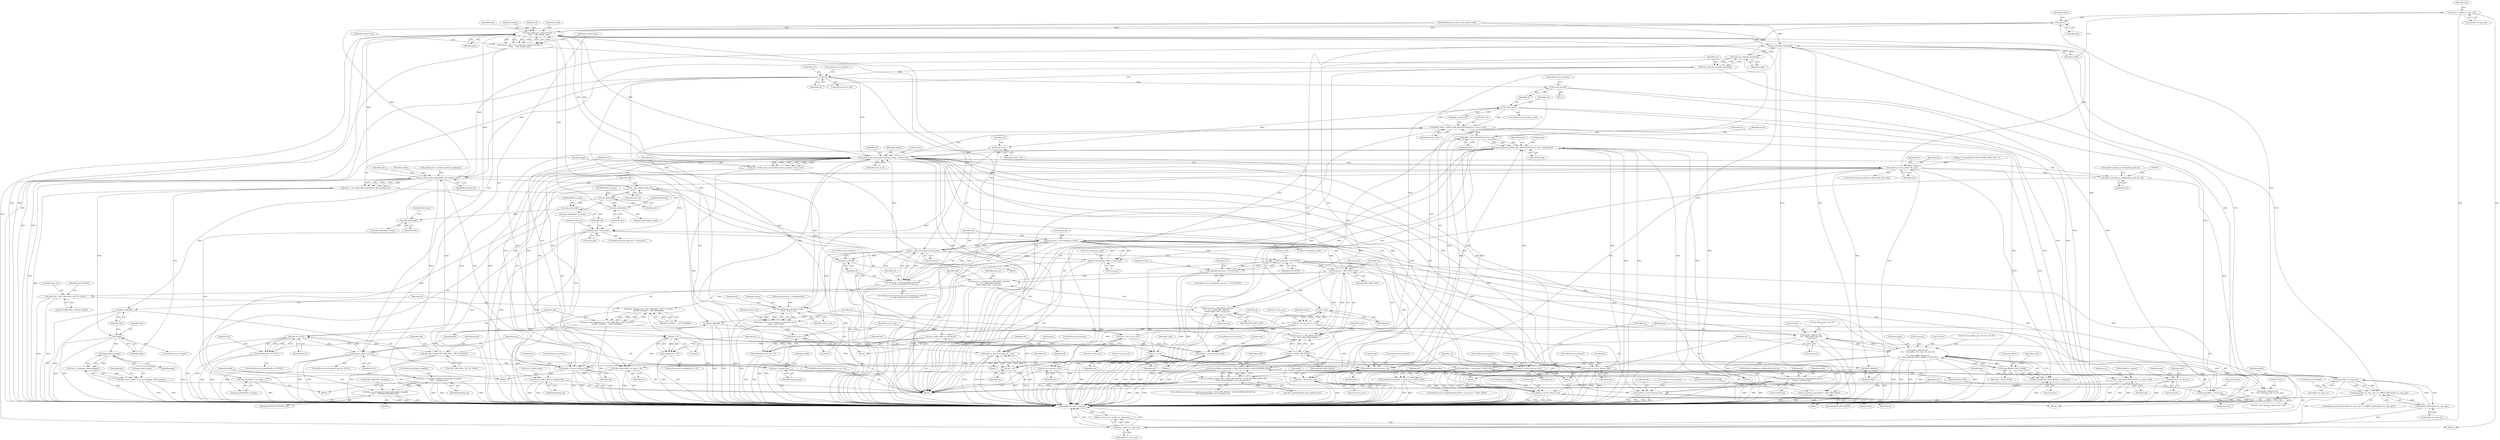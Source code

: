digraph "1_linux_48856286b64e4b66ec62b94e504d0b29c1ade664_3@API" {
"1000110" [label="(Call,*gop = netbk->tx_copy_ops)"];
"1000520" [label="(Call,gop++)"];
"1000599" [label="(Call,xen_netbk_get_requests(netbk, vif,\n\t\t\t\t\t\t     skb, txfrags, gop))"];
"1000122" [label="(Call,nr_pending_reqs(netbk))"];
"1000120" [label="(Call,(nr_pending_reqs(netbk) + MAX_SKB_FRAGS) < MAX_PENDING_REQS)"];
"1000119" [label="(Call,((nr_pending_reqs(netbk) + MAX_SKB_FRAGS) < MAX_PENDING_REQS) &&\n\t\t!list_empty(&netbk->net_schedule_list))"];
"1000121" [label="(Call,nr_pending_reqs(netbk) + MAX_SKB_FRAGS)"];
"1000145" [label="(Call,poll_net_schedule_list(netbk))"];
"1000143" [label="(Call,vif = poll_net_schedule_list(netbk))"];
"1000148" [label="(Call,!vif)"];
"1000161" [label="(Call,xenvif_put(vif))"];
"1000192" [label="(Call,tx_credit_exceeded(vif, txreq.size))"];
"1000185" [label="(Call,txreq.size > vif->remaining_credit)"];
"1000184" [label="(Call,txreq.size > vif->remaining_credit &&\n\t\t    tx_credit_exceeded(vif, txreq.size))"];
"1000201" [label="(Call,vif->remaining_credit -= txreq.size)"];
"1000282" [label="(Call,txreq.size < ETH_HLEN)"];
"1000281" [label="(Call,unlikely(txreq.size < ETH_HLEN))"];
"1000288" [label="(Call,netdev_dbg(vif->dev,\n\t\t\t\t   \"Bad packet size: %d\n\", txreq.size))"];
"1000314" [label="(Call,netdev_dbg(vif->dev,\n \t\t\t\t   \"txreq.offset: %x, size: %u, end: %lu\n\",\n \t\t\t\t   txreq.offset, txreq.size,\n \t\t\t\t   (txreq.offset&~PAGE_MASK) + txreq.size))"];
"1000304" [label="(Call,(txreq.offset + txreq.size) > PAGE_SIZE)"];
"1000303" [label="(Call,unlikely((txreq.offset + txreq.size) > PAGE_SIZE))"];
"1000305" [label="(Call,txreq.offset + txreq.size)"];
"1000326" [label="(Call,txreq.offset&~PAGE_MASK)"];
"1000325" [label="(Call,(txreq.offset&~PAGE_MASK) + txreq.size)"];
"1000386" [label="(Call,netdev_dbg(vif->dev,\n\t\t\t\t   \"Can't allocate a skb in start_xmit.\n\"))"];
"1000357" [label="(Call,txreq.size > PKT_PROT_LEN)"];
"1000353" [label="(Call,data_len = (txreq.size > PKT_PROT_LEN &&\n\t\t\t    ret < MAX_SKB_FRAGS) ?\n\t\t\tPKT_PROT_LEN : txreq.size)"];
"1000371" [label="(Call,alloc_skb(data_len + NET_SKB_PAD + NET_IP_ALIGN,\n\t\t\t\tGFP_ATOMIC | __GFP_NOWARN))"];
"1000369" [label="(Call,skb = alloc_skb(data_len + NET_SKB_PAD + NET_IP_ALIGN,\n\t\t\t\tGFP_ATOMIC | __GFP_NOWARN))"];
"1000382" [label="(Call,skb == NULL)"];
"1000381" [label="(Call,unlikely(skb == NULL))"];
"1000397" [label="(Call,skb_reserve(skb, NET_SKB_PAD + NET_IP_ALIGN))"];
"1000421" [label="(Call,netbk_set_skb_gso(vif, skb, gso))"];
"1000426" [label="(Call,kfree_skb(skb))"];
"1000428" [label="(Call,netbk_tx_err(vif, &txreq, idx))"];
"1000172" [label="(Call,memcpy(&txreq, RING_GET_REQUEST(&vif->tx, idx), sizeof(txreq)))"];
"1000249" [label="(Call,netbk_tx_err(vif, &txreq, idx))"];
"1000257" [label="(Call,netbk_count_requests(vif, &txreq, txfrags, work_to_do))"];
"1000151" [label="(Call,RING_FINAL_CHECK_FOR_REQUESTS(&vif->tx, work_to_do))"];
"1000158" [label="(Call,!work_to_do)"];
"1000208" [label="(Call,work_to_do--)"];
"1000232" [label="(Call,xen_netbk_get_extras(vif, extras,\n \t\t\t\t\t\t\t  work_to_do))"];
"1000230" [label="(Call,work_to_do = xen_netbk_get_extras(vif, extras,\n \t\t\t\t\t\t\t  work_to_do))"];
"1000245" [label="(Call,work_to_do < 0)"];
"1000244" [label="(Call,unlikely(work_to_do < 0))"];
"1000175" [label="(Call,RING_GET_REQUEST(&vif->tx, idx))"];
"1000216" [label="(Call,++idx)"];
"1000210" [label="(Call,vif->tx.req_cons = ++idx)"];
"1000164" [label="(Call,idx = vif->tx.req_cons)"];
"1000236" [label="(Call,idx = vif->tx.req_cons)"];
"1000273" [label="(Call,idx - ret)"];
"1000269" [label="(Call,netbk_tx_err(vif, &txreq, idx - ret))"];
"1000277" [label="(Call,idx += ret)"];
"1000296" [label="(Call,netbk_tx_err(vif, &txreq, idx))"];
"1000334" [label="(Call,netbk_tx_err(vif, &txreq, idx))"];
"1000391" [label="(Call,netbk_tx_err(vif, &txreq, idx))"];
"1000446" [label="(Call,netbk_tx_err(vif, &txreq, idx))"];
"1000612" [label="(Call,netbk_tx_err(vif, &txreq, idx))"];
"1000627" [label="(Call,vif->tx.req_cons = idx)"];
"1000255" [label="(Call,ret = netbk_count_requests(vif, &txreq, txfrags, work_to_do))"];
"1000265" [label="(Call,ret < 0)"];
"1000264" [label="(Call,unlikely(ret < 0))"];
"1000362" [label="(Call,ret < MAX_SKB_FRAGS)"];
"1000356" [label="(Call,txreq.size > PKT_PROT_LEN &&\n\t\t\t    ret < MAX_SKB_FRAGS)"];
"1000555" [label="(Call,skb_shinfo(skb)->nr_frags = ret)"];
"1000568" [label="(Call,skb_shinfo(skb)->nr_frags++)"];
"1000522" [label="(Call,memcpy(&netbk->pending_tx_info[pending_idx].req,\n\t\t       &txreq, sizeof(txreq)))"];
"1000535" [label="(Call,netbk->pending_tx_info[pending_idx].vif = vif)"];
"1000436" [label="(Call,xen_netbk_alloc_page(netbk, skb, pending_idx))"];
"1000434" [label="(Call,page = xen_netbk_alloc_page(netbk, skb, pending_idx))"];
"1000441" [label="(Call,!page)"];
"1000490" [label="(Call,page_address(page))"];
"1000489" [label="(Call,virt_to_mfn(page_address(page)))"];
"1000481" [label="(Call,gop->dest.u.gmfn = virt_to_mfn(page_address(page)))"];
"1000444" [label="(Call,kfree_skb(skb))"];
"1000544" [label="(Call,*((u16 *)skb->data) = pending_idx)"];
"1000552" [label="(Call,__skb_put(skb, data_len))"];
"1000557" [label="(Call,skb_shinfo(skb))"];
"1000570" [label="(Call,skb_shinfo(skb))"];
"1000577" [label="(Call,skb_shinfo(skb))"];
"1000588" [label="(Call,skb_shinfo(skb))"];
"1000562" [label="(Call,data_len < txreq.size)"];
"1000573" [label="(Call,frag_set_pending_idx(&skb_shinfo(skb)->frags[0],\n\t\t\t\t\t     pending_idx))"];
"1000584" [label="(Call,frag_set_pending_idx(&skb_shinfo(skb)->frags[0],\n\t\t\t\t\t     INVALID_PENDING_IDX))"];
"1000606" [label="(Call,request_gop == NULL)"];
"1000618" [label="(Call,gop = request_gop)"];
"1000638" [label="(Call,gop-netbk->tx_copy_ops)"];
"1000637" [label="(Call,(gop-netbk->tx_copy_ops) >= ARRAY_SIZE(netbk->tx_copy_ops))"];
"1000643" [label="(Call,ARRAY_SIZE(netbk->tx_copy_ops))"];
"1000649" [label="(Call,gop - netbk->tx_copy_ops)"];
"1000648" [label="(Return,return gop - netbk->tx_copy_ops;)"];
"1000372" [label="(Call,data_len + NET_SKB_PAD + NET_IP_ALIGN)"];
"1000355" [label="(Call,(txreq.size > PKT_PROT_LEN &&\n\t\t\t    ret < MAX_SKB_FRAGS) ?\n\t\t\tPKT_PROT_LEN : txreq.size)"];
"1000508" [label="(Call,gop->len = txreq.size)"];
"1000198" [label="(Call,xenvif_put(vif))"];
"1000597" [label="(Call,request_gop = xen_netbk_get_requests(netbk, vif,\n\t\t\t\t\t\t     skb, txfrags, gop))"];
"1000610" [label="(Call,kfree_skb(skb))"];
"1000621" [label="(Call,__skb_queue_tail(&netbk->tx_queue, skb))"];
"1000634" [label="(Call,xen_netbk_check_rx_xenvif(vif))"];
"1000283" [label="(Call,txreq.size)"];
"1000576" [label="(Call,skb_shinfo(skb)->frags)"];
"1000124" [label="(Identifier,MAX_SKB_FRAGS)"];
"1000438" [label="(Identifier,skb)"];
"1000385" [label="(Block,)"];
"1000388" [label="(Identifier,vif)"];
"1000275" [label="(Identifier,ret)"];
"1000491" [label="(Identifier,page)"];
"1000274" [label="(Identifier,idx)"];
"1000279" [label="(Identifier,ret)"];
"1000443" [label="(Block,)"];
"1000523" [label="(Call,&netbk->pending_tx_info[pending_idx].req)"];
"1000645" [label="(Identifier,netbk)"];
"1000651" [label="(Call,netbk->tx_copy_ops)"];
"1000277" [label="(Call,idx += ret)"];
"1000544" [label="(Call,*((u16 *)skb->data) = pending_idx)"];
"1000600" [label="(Identifier,netbk)"];
"1000597" [label="(Call,request_gop = xen_netbk_get_requests(netbk, vif,\n\t\t\t\t\t\t     skb, txfrags, gop))"];
"1000420" [label="(ControlStructure,if (netbk_set_skb_gso(vif, skb, gso)))"];
"1000118" [label="(ControlStructure,while (((nr_pending_reqs(netbk) + MAX_SKB_FRAGS) < MAX_PENDING_REQS) &&\n\t\t!list_empty(&netbk->net_schedule_list)))"];
"1000367" [label="(Identifier,txreq)"];
"1000536" [label="(Call,netbk->pending_tx_info[pending_idx].vif)"];
"1000573" [label="(Call,frag_set_pending_idx(&skb_shinfo(skb)->frags[0],\n\t\t\t\t\t     pending_idx))"];
"1000203" [label="(Identifier,vif)"];
"1000264" [label="(Call,unlikely(ret < 0))"];
"1000399" [label="(Call,NET_SKB_PAD + NET_IP_ALIGN)"];
"1000166" [label="(Call,vif->tx.req_cons)"];
"1000386" [label="(Call,netdev_dbg(vif->dev,\n\t\t\t\t   \"Can't allocate a skb in start_xmit.\n\"))"];
"1000552" [label="(Call,__skb_put(skb, data_len))"];
"1000257" [label="(Call,netbk_count_requests(vif, &txreq, txfrags, work_to_do))"];
"1000357" [label="(Call,txreq.size > PKT_PROT_LEN)"];
"1000335" [label="(Identifier,vif)"];
"1000567" [label="(Block,)"];
"1000630" [label="(Identifier,vif)"];
"1000604" [label="(Identifier,gop)"];
"1000187" [label="(Identifier,txreq)"];
"1000250" [label="(Identifier,vif)"];
"1000369" [label="(Call,skb = alloc_skb(data_len + NET_SKB_PAD + NET_IP_ALIGN,\n\t\t\t\tGFP_ATOMIC | __GFP_NOWARN))"];
"1000442" [label="(Identifier,page)"];
"1000183" [label="(ControlStructure,if (txreq.size > vif->remaining_credit &&\n\t\t    tx_credit_exceeded(vif, txreq.size)))"];
"1000609" [label="(Block,)"];
"1000364" [label="(Identifier,MAX_SKB_FRAGS)"];
"1000201" [label="(Call,vif->remaining_credit -= txreq.size)"];
"1000302" [label="(ControlStructure,if (unlikely((txreq.offset + txreq.size) > PAGE_SIZE)))"];
"1000428" [label="(Call,netbk_tx_err(vif, &txreq, idx))"];
"1000213" [label="(Identifier,vif)"];
"1000233" [label="(Identifier,vif)"];
"1000301" [label="(ControlStructure,continue;)"];
"1000405" [label="(Identifier,extras)"];
"1000432" [label="(Identifier,idx)"];
"1000332" [label="(Identifier,txreq)"];
"1000553" [label="(Identifier,skb)"];
"1000371" [label="(Call,alloc_skb(data_len + NET_SKB_PAD + NET_IP_ALIGN,\n\t\t\t\tGFP_ATOMIC | __GFP_NOWARN))"];
"1000175" [label="(Call,RING_GET_REQUEST(&vif->tx, idx))"];
"1000298" [label="(Call,&txreq)"];
"1000362" [label="(Call,ret < MAX_SKB_FRAGS)"];
"1000180" [label="(Identifier,idx)"];
"1000456" [label="(Identifier,gop)"];
"1000297" [label="(Identifier,vif)"];
"1000312" [label="(Identifier,PAGE_SIZE)"];
"1000450" [label="(Identifier,idx)"];
"1000624" [label="(Identifier,netbk)"];
"1000132" [label="(Block,)"];
"1000268" [label="(Block,)"];
"1000325" [label="(Call,(txreq.offset&~PAGE_MASK) + txreq.size)"];
"1000434" [label="(Call,page = xen_netbk_alloc_page(netbk, skb, pending_idx))"];
"1000612" [label="(Call,netbk_tx_err(vif, &txreq, idx))"];
"1000355" [label="(Call,(txreq.size > PKT_PROT_LEN &&\n\t\t\t    ret < MAX_SKB_FRAGS) ?\n\t\t\tPKT_PROT_LEN : txreq.size)"];
"1000172" [label="(Call,memcpy(&txreq, RING_GET_REQUEST(&vif->tx, idx), sizeof(txreq)))"];
"1000426" [label="(Call,kfree_skb(skb))"];
"1000246" [label="(Identifier,work_to_do)"];
"1000322" [label="(Call,txreq.size)"];
"1000181" [label="(Call,sizeof(txreq))"];
"1000316" [label="(Identifier,vif)"];
"1000270" [label="(Identifier,vif)"];
"1000339" [label="(ControlStructure,continue;)"];
"1000185" [label="(Call,txreq.size > vif->remaining_credit)"];
"1000628" [label="(Call,vif->tx.req_cons)"];
"1000199" [label="(Identifier,vif)"];
"1000423" [label="(Identifier,skb)"];
"1000165" [label="(Identifier,idx)"];
"1000209" [label="(Identifier,work_to_do)"];
"1000560" [label="(Identifier,ret)"];
"1000361" [label="(Identifier,PKT_PROT_LEN)"];
"1000520" [label="(Call,gop++)"];
"1000173" [label="(Call,&txreq)"];
"1000330" [label="(Identifier,~PAGE_MASK)"];
"1000258" [label="(Identifier,vif)"];
"1000570" [label="(Call,skb_shinfo(skb))"];
"1000194" [label="(Call,txreq.size)"];
"1000649" [label="(Call,gop - netbk->tx_copy_ops)"];
"1000336" [label="(Call,&txreq)"];
"1000564" [label="(Call,txreq.size)"];
"1000265" [label="(Call,ret < 0)"];
"1000366" [label="(Call,txreq.size)"];
"1000592" [label="(Identifier,INVALID_PENDING_IDX)"];
"1000517" [label="(Identifier,gop)"];
"1000123" [label="(Identifier,netbk)"];
"1000568" [label="(Call,skb_shinfo(skb)->nr_frags++)"];
"1000286" [label="(Identifier,ETH_HLEN)"];
"1000152" [label="(Call,&vif->tx)"];
"1000253" [label="(Identifier,idx)"];
"1000424" [label="(Identifier,gso)"];
"1000381" [label="(Call,unlikely(skb == NULL))"];
"1000433" [label="(ControlStructure,continue;)"];
"1000119" [label="(Call,((nr_pending_reqs(netbk) + MAX_SKB_FRAGS) < MAX_PENDING_REQS) &&\n\t\t!list_empty(&netbk->net_schedule_list))"];
"1000230" [label="(Call,work_to_do = xen_netbk_get_extras(vif, extras,\n \t\t\t\t\t\t\t  work_to_do))"];
"1000429" [label="(Identifier,vif)"];
"1000159" [label="(Identifier,work_to_do)"];
"1000198" [label="(Call,xenvif_put(vif))"];
"1000120" [label="(Call,(nr_pending_reqs(netbk) + MAX_SKB_FRAGS) < MAX_PENDING_REQS)"];
"1000261" [label="(Identifier,txfrags)"];
"1000439" [label="(Identifier,pending_idx)"];
"1000162" [label="(Identifier,vif)"];
"1000595" [label="(Identifier,netbk)"];
"1000327" [label="(Call,txreq.offset)"];
"1000217" [label="(Identifier,idx)"];
"1000157" [label="(ControlStructure,if (!work_to_do))"];
"1000392" [label="(Identifier,vif)"];
"1000554" [label="(Identifier,data_len)"];
"1000341" [label="(Identifier,index)"];
"1000144" [label="(Identifier,vif)"];
"1000588" [label="(Call,skb_shinfo(skb))"];
"1000229" [label="(Block,)"];
"1000259" [label="(Call,&txreq)"];
"1000577" [label="(Call,skb_shinfo(skb))"];
"1000571" [label="(Identifier,skb)"];
"1000189" [label="(Call,vif->remaining_credit)"];
"1000555" [label="(Call,skb_shinfo(skb)->nr_frags = ret)"];
"1000107" [label="(MethodParameterIn,struct xen_netbk *netbk)"];
"1000382" [label="(Call,skb == NULL)"];
"1000384" [label="(Identifier,NULL)"];
"1000579" [label="(FieldIdentifier,frags)"];
"1000387" [label="(Call,vif->dev)"];
"1000235" [label="(Identifier,work_to_do)"];
"1000306" [label="(Call,txreq.offset)"];
"1000326" [label="(Call,txreq.offset&~PAGE_MASK)"];
"1000446" [label="(Call,netbk_tx_err(vif, &txreq, idx))"];
"1000245" [label="(Call,work_to_do < 0)"];
"1000282" [label="(Call,txreq.size < ETH_HLEN)"];
"1000284" [label="(Identifier,txreq)"];
"1000437" [label="(Identifier,netbk)"];
"1000148" [label="(Call,!vif)"];
"1000635" [label="(Identifier,vif)"];
"1000300" [label="(Identifier,idx)"];
"1000287" [label="(Block,)"];
"1000303" [label="(Call,unlikely((txreq.offset + txreq.size) > PAGE_SIZE))"];
"1000232" [label="(Call,xen_netbk_get_extras(vif, extras,\n \t\t\t\t\t\t\t  work_to_do))"];
"1000412" [label="(Call,gso = &extras[XEN_NETIF_EXTRA_TYPE_GSO - 1])"];
"1000154" [label="(Identifier,vif)"];
"1000543" [label="(Identifier,vif)"];
"1000396" [label="(ControlStructure,break;)"];
"1000561" [label="(ControlStructure,if (data_len < txreq.size))"];
"1000334" [label="(Call,netbk_tx_err(vif, &txreq, idx))"];
"1000305" [label="(Call,txreq.offset + txreq.size)"];
"1000216" [label="(Call,++idx)"];
"1000427" [label="(Identifier,skb)"];
"1000393" [label="(Call,&txreq)"];
"1000634" [label="(Call,xen_netbk_check_rx_xenvif(vif))"];
"1000448" [label="(Call,&txreq)"];
"1000451" [label="(ControlStructure,continue;)"];
"1000444" [label="(Call,kfree_skb(skb))"];
"1000643" [label="(Call,ARRAY_SIZE(netbk->tx_copy_ops))"];
"1000151" [label="(Call,RING_FINAL_CHECK_FOR_REQUESTS(&vif->tx, work_to_do))"];
"1000263" [label="(ControlStructure,if (unlikely(ret < 0)))"];
"1000143" [label="(Call,vif = poll_net_schedule_list(netbk))"];
"1000161" [label="(Call,xenvif_put(vif))"];
"1000267" [label="(Literal,0)"];
"1000613" [label="(Identifier,vif)"];
"1000440" [label="(ControlStructure,if (!page))"];
"1000254" [label="(ControlStructure,continue;)"];
"1000636" [label="(ControlStructure,if ((gop-netbk->tx_copy_ops) >= ARRAY_SIZE(netbk->tx_copy_ops)))"];
"1000535" [label="(Call,netbk->pending_tx_info[pending_idx].vif = vif)"];
"1000585" [label="(Call,&skb_shinfo(skb)->frags[0])"];
"1000626" [label="(Identifier,skb)"];
"1000200" [label="(ControlStructure,continue;)"];
"1000186" [label="(Call,txreq.size)"];
"1000184" [label="(Call,txreq.size > vif->remaining_credit &&\n\t\t    tx_credit_exceeded(vif, txreq.size))"];
"1000627" [label="(Call,vif->tx.req_cons = idx)"];
"1000309" [label="(Call,txreq.size)"];
"1000435" [label="(Identifier,page)"];
"1000383" [label="(Identifier,skb)"];
"1000558" [label="(Identifier,skb)"];
"1000314" [label="(Call,netdev_dbg(vif->dev,\n \t\t\t\t   \"txreq.offset: %x, size: %u, end: %lu\n\",\n \t\t\t\t   txreq.offset, txreq.size,\n \t\t\t\t   (txreq.offset&~PAGE_MASK) + txreq.size))"];
"1000583" [label="(Block,)"];
"1000380" [label="(ControlStructure,if (unlikely(skb == NULL)))"];
"1000569" [label="(Call,skb_shinfo(skb)->nr_frags)"];
"1000638" [label="(Call,gop-netbk->tx_copy_ops)"];
"1000557" [label="(Call,skb_shinfo(skb))"];
"1000447" [label="(Identifier,vif)"];
"1000521" [label="(Identifier,gop)"];
"1000292" [label="(Literal,\"Bad packet size: %d\n\")"];
"1000377" [label="(Call,GFP_ATOMIC | __GFP_NOWARN)"];
"1000110" [label="(Call,*gop = netbk->tx_copy_ops)"];
"1000647" [label="(ControlStructure,break;)"];
"1000269" [label="(Call,netbk_tx_err(vif, &txreq, idx - ret))"];
"1000315" [label="(Call,vif->dev)"];
"1000606" [label="(Call,request_gop == NULL)"];
"1000211" [label="(Call,vif->tx.req_cons)"];
"1000234" [label="(Identifier,extras)"];
"1000266" [label="(Identifier,ret)"];
"1000531" [label="(Call,&txreq)"];
"1000108" [label="(Block,)"];
"1000441" [label="(Call,!page)"];
"1000126" [label="(Call,!list_empty(&netbk->net_schedule_list))"];
"1000489" [label="(Call,virt_to_mfn(page_address(page)))"];
"1000620" [label="(Identifier,request_gop)"];
"1000197" [label="(Block,)"];
"1000248" [label="(Block,)"];
"1000587" [label="(Call,skb_shinfo(skb)->frags)"];
"1000374" [label="(Call,NET_SKB_PAD + NET_IP_ALIGN)"];
"1000318" [label="(Literal,\"txreq.offset: %x, size: %u, end: %lu\n\")"];
"1000363" [label="(Identifier,ret)"];
"1000244" [label="(Call,unlikely(work_to_do < 0))"];
"1000176" [label="(Call,&vif->tx)"];
"1000614" [label="(Call,&txreq)"];
"1000146" [label="(Identifier,netbk)"];
"1000121" [label="(Call,nr_pending_reqs(netbk) + MAX_SKB_FRAGS)"];
"1000112" [label="(Call,netbk->tx_copy_ops)"];
"1000650" [label="(Identifier,gop)"];
"1000290" [label="(Identifier,vif)"];
"1000619" [label="(Identifier,gop)"];
"1000490" [label="(Call,page_address(page))"];
"1000654" [label="(MethodReturn,static unsigned)"];
"1000522" [label="(Call,memcpy(&netbk->pending_tx_info[pending_idx].req,\n\t\t       &txreq, sizeof(txreq)))"];
"1000639" [label="(Identifier,gop)"];
"1000158" [label="(Call,!work_to_do)"];
"1000346" [label="(Call,pending_idx = netbk->pending_ring[index])"];
"1000607" [label="(Identifier,request_gop)"];
"1000271" [label="(Call,&txreq)"];
"1000149" [label="(Identifier,vif)"];
"1000163" [label="(ControlStructure,continue;)"];
"1000238" [label="(Call,vif->tx.req_cons)"];
"1000539" [label="(Identifier,netbk)"];
"1000293" [label="(Call,txreq.size)"];
"1000445" [label="(Identifier,skb)"];
"1000304" [label="(Call,(txreq.offset + txreq.size) > PAGE_SIZE)"];
"1000545" [label="(Call,*((u16 *)skb->data))"];
"1000633" [label="(Identifier,idx)"];
"1000122" [label="(Call,nr_pending_reqs(netbk))"];
"1000617" [label="(ControlStructure,continue;)"];
"1000365" [label="(Identifier,PKT_PROT_LEN)"];
"1000495" [label="(Identifier,gop)"];
"1000572" [label="(FieldIdentifier,nr_frags)"];
"1000574" [label="(Call,&skb_shinfo(skb)->frags[0])"];
"1000147" [label="(ControlStructure,if (!vif))"];
"1000562" [label="(Call,data_len < txreq.size)"];
"1000602" [label="(Identifier,skb)"];
"1000193" [label="(Identifier,vif)"];
"1000563" [label="(Identifier,data_len)"];
"1000590" [label="(FieldIdentifier,frags)"];
"1000512" [label="(Call,txreq.size)"];
"1000276" [label="(ControlStructure,continue;)"];
"1000391" [label="(Call,netbk_tx_err(vif, &txreq, idx))"];
"1000262" [label="(Identifier,work_to_do)"];
"1000603" [label="(Identifier,txfrags)"];
"1000605" [label="(ControlStructure,if (request_gop == NULL))"];
"1000255" [label="(Call,ret = netbk_count_requests(vif, &txreq, txfrags, work_to_do))"];
"1000288" [label="(Call,netdev_dbg(vif->dev,\n\t\t\t\t   \"Bad packet size: %d\n\", txreq.size))"];
"1000338" [label="(Identifier,idx)"];
"1000610" [label="(Call,kfree_skb(skb))"];
"1000192" [label="(Call,tx_credit_exceeded(vif, txreq.size))"];
"1000289" [label="(Call,vif->dev)"];
"1000156" [label="(Identifier,work_to_do)"];
"1000599" [label="(Call,xen_netbk_get_requests(netbk, vif,\n\t\t\t\t\t\t     skb, txfrags, gop))"];
"1000280" [label="(ControlStructure,if (unlikely(txreq.size < ETH_HLEN)))"];
"1000378" [label="(Identifier,GFP_ATOMIC)"];
"1000598" [label="(Identifier,request_gop)"];
"1000372" [label="(Call,data_len + NET_SKB_PAD + NET_IP_ALIGN)"];
"1000589" [label="(Identifier,skb)"];
"1000644" [label="(Call,netbk->tx_copy_ops)"];
"1000150" [label="(ControlStructure,continue;)"];
"1000584" [label="(Call,frag_set_pending_idx(&skb_shinfo(skb)->frags[0],\n\t\t\t\t\t     INVALID_PENDING_IDX))"];
"1000436" [label="(Call,xen_netbk_alloc_page(netbk, skb, pending_idx))"];
"1000313" [label="(Block,)"];
"1000218" [label="(Call,memset(extras, 0, sizeof(extras)))"];
"1000608" [label="(Identifier,NULL)"];
"1000210" [label="(Call,vif->tx.req_cons = ++idx)"];
"1000581" [label="(Identifier,pending_idx)"];
"1000390" [label="(Literal,\"Can't allocate a skb in start_xmit.\n\")"];
"1000509" [label="(Call,gop->len)"];
"1000296" [label="(Call,netbk_tx_err(vif, &txreq, idx))"];
"1000125" [label="(Identifier,MAX_PENDING_REQS)"];
"1000648" [label="(Return,return gop - netbk->tx_copy_ops;)"];
"1000247" [label="(Literal,0)"];
"1000354" [label="(Identifier,data_len)"];
"1000182" [label="(Identifier,txreq)"];
"1000164" [label="(Call,idx = vif->tx.req_cons)"];
"1000578" [label="(Identifier,skb)"];
"1000640" [label="(Call,netbk->tx_copy_ops)"];
"1000622" [label="(Call,&netbk->tx_queue)"];
"1000508" [label="(Call,gop->len = txreq.size)"];
"1000251" [label="(Call,&txreq)"];
"1000256" [label="(Identifier,ret)"];
"1000219" [label="(Identifier,extras)"];
"1000145" [label="(Call,poll_net_schedule_list(netbk))"];
"1000171" [label="(Call,rmb())"];
"1000395" [label="(Identifier,idx)"];
"1000618" [label="(Call,gop = request_gop)"];
"1000397" [label="(Call,skb_reserve(skb, NET_SKB_PAD + NET_IP_ALIGN))"];
"1000130" [label="(Identifier,netbk)"];
"1000281" [label="(Call,unlikely(txreq.size < ETH_HLEN))"];
"1000601" [label="(Identifier,vif)"];
"1000205" [label="(Call,txreq.size)"];
"1000559" [label="(FieldIdentifier,nr_frags)"];
"1000236" [label="(Call,idx = vif->tx.req_cons)"];
"1000621" [label="(Call,__skb_queue_tail(&netbk->tx_queue, skb))"];
"1000249" [label="(Call,netbk_tx_err(vif, &txreq, idx))"];
"1000611" [label="(Identifier,skb)"];
"1000370" [label="(Identifier,skb)"];
"1000273" [label="(Call,idx - ret)"];
"1000356" [label="(Call,txreq.size > PKT_PROT_LEN &&\n\t\t\t    ret < MAX_SKB_FRAGS)"];
"1000111" [label="(Identifier,gop)"];
"1000358" [label="(Call,txreq.size)"];
"1000425" [label="(Block,)"];
"1000231" [label="(Identifier,work_to_do)"];
"1000616" [label="(Identifier,idx)"];
"1000373" [label="(Identifier,data_len)"];
"1000237" [label="(Identifier,idx)"];
"1000319" [label="(Call,txreq.offset)"];
"1000331" [label="(Call,txreq.size)"];
"1000482" [label="(Call,gop->dest.u.gmfn)"];
"1000551" [label="(Identifier,pending_idx)"];
"1000556" [label="(Call,skb_shinfo(skb)->nr_frags)"];
"1000243" [label="(ControlStructure,if (unlikely(work_to_do < 0)))"];
"1000430" [label="(Call,&txreq)"];
"1000421" [label="(Call,netbk_set_skb_gso(vif, skb, gso))"];
"1000398" [label="(Identifier,skb)"];
"1000422" [label="(Identifier,vif)"];
"1000208" [label="(Call,work_to_do--)"];
"1000278" [label="(Identifier,idx)"];
"1000160" [label="(Block,)"];
"1000307" [label="(Identifier,txreq)"];
"1000353" [label="(Call,data_len = (txreq.size > PKT_PROT_LEN &&\n\t\t\t    ret < MAX_SKB_FRAGS) ?\n\t\t\tPKT_PROT_LEN : txreq.size)"];
"1000202" [label="(Call,vif->remaining_credit)"];
"1000481" [label="(Call,gop->dest.u.gmfn = virt_to_mfn(page_address(page)))"];
"1000637" [label="(Call,(gop-netbk->tx_copy_ops) >= ARRAY_SIZE(netbk->tx_copy_ops))"];
"1000527" [label="(Identifier,netbk)"];
"1000533" [label="(Call,sizeof(txreq))"];
"1000110" -> "1000108"  [label="AST: "];
"1000110" -> "1000112"  [label="CFG: "];
"1000111" -> "1000110"  [label="AST: "];
"1000112" -> "1000110"  [label="AST: "];
"1000123" -> "1000110"  [label="CFG: "];
"1000110" -> "1000520"  [label="DDG: "];
"1000110" -> "1000649"  [label="DDG: "];
"1000520" -> "1000132"  [label="AST: "];
"1000520" -> "1000521"  [label="CFG: "];
"1000521" -> "1000520"  [label="AST: "];
"1000527" -> "1000520"  [label="CFG: "];
"1000638" -> "1000520"  [label="DDG: "];
"1000599" -> "1000520"  [label="DDG: "];
"1000520" -> "1000599"  [label="DDG: "];
"1000599" -> "1000597"  [label="AST: "];
"1000599" -> "1000604"  [label="CFG: "];
"1000600" -> "1000599"  [label="AST: "];
"1000601" -> "1000599"  [label="AST: "];
"1000602" -> "1000599"  [label="AST: "];
"1000603" -> "1000599"  [label="AST: "];
"1000604" -> "1000599"  [label="AST: "];
"1000597" -> "1000599"  [label="CFG: "];
"1000599" -> "1000654"  [label="DDG: "];
"1000599" -> "1000654"  [label="DDG: "];
"1000599" -> "1000122"  [label="DDG: "];
"1000599" -> "1000257"  [label="DDG: "];
"1000599" -> "1000597"  [label="DDG: "];
"1000599" -> "1000597"  [label="DDG: "];
"1000599" -> "1000597"  [label="DDG: "];
"1000599" -> "1000597"  [label="DDG: "];
"1000599" -> "1000597"  [label="DDG: "];
"1000436" -> "1000599"  [label="DDG: "];
"1000107" -> "1000599"  [label="DDG: "];
"1000421" -> "1000599"  [label="DDG: "];
"1000257" -> "1000599"  [label="DDG: "];
"1000257" -> "1000599"  [label="DDG: "];
"1000588" -> "1000599"  [label="DDG: "];
"1000577" -> "1000599"  [label="DDG: "];
"1000599" -> "1000610"  [label="DDG: "];
"1000599" -> "1000612"  [label="DDG: "];
"1000599" -> "1000621"  [label="DDG: "];
"1000599" -> "1000634"  [label="DDG: "];
"1000599" -> "1000649"  [label="DDG: "];
"1000122" -> "1000121"  [label="AST: "];
"1000122" -> "1000123"  [label="CFG: "];
"1000123" -> "1000122"  [label="AST: "];
"1000124" -> "1000122"  [label="CFG: "];
"1000122" -> "1000654"  [label="DDG: "];
"1000122" -> "1000120"  [label="DDG: "];
"1000122" -> "1000121"  [label="DDG: "];
"1000436" -> "1000122"  [label="DDG: "];
"1000145" -> "1000122"  [label="DDG: "];
"1000107" -> "1000122"  [label="DDG: "];
"1000122" -> "1000145"  [label="DDG: "];
"1000120" -> "1000119"  [label="AST: "];
"1000120" -> "1000125"  [label="CFG: "];
"1000121" -> "1000120"  [label="AST: "];
"1000125" -> "1000120"  [label="AST: "];
"1000130" -> "1000120"  [label="CFG: "];
"1000119" -> "1000120"  [label="CFG: "];
"1000120" -> "1000654"  [label="DDG: "];
"1000120" -> "1000654"  [label="DDG: "];
"1000120" -> "1000119"  [label="DDG: "];
"1000120" -> "1000119"  [label="DDG: "];
"1000362" -> "1000120"  [label="DDG: "];
"1000119" -> "1000118"  [label="AST: "];
"1000119" -> "1000126"  [label="CFG: "];
"1000126" -> "1000119"  [label="AST: "];
"1000144" -> "1000119"  [label="CFG: "];
"1000650" -> "1000119"  [label="CFG: "];
"1000119" -> "1000654"  [label="DDG: "];
"1000119" -> "1000654"  [label="DDG: "];
"1000119" -> "1000654"  [label="DDG: "];
"1000126" -> "1000119"  [label="DDG: "];
"1000121" -> "1000124"  [label="CFG: "];
"1000124" -> "1000121"  [label="AST: "];
"1000125" -> "1000121"  [label="CFG: "];
"1000121" -> "1000654"  [label="DDG: "];
"1000121" -> "1000654"  [label="DDG: "];
"1000362" -> "1000121"  [label="DDG: "];
"1000145" -> "1000143"  [label="AST: "];
"1000145" -> "1000146"  [label="CFG: "];
"1000146" -> "1000145"  [label="AST: "];
"1000143" -> "1000145"  [label="CFG: "];
"1000145" -> "1000654"  [label="DDG: "];
"1000145" -> "1000143"  [label="DDG: "];
"1000107" -> "1000145"  [label="DDG: "];
"1000145" -> "1000436"  [label="DDG: "];
"1000143" -> "1000132"  [label="AST: "];
"1000144" -> "1000143"  [label="AST: "];
"1000149" -> "1000143"  [label="CFG: "];
"1000143" -> "1000654"  [label="DDG: "];
"1000143" -> "1000148"  [label="DDG: "];
"1000148" -> "1000147"  [label="AST: "];
"1000148" -> "1000149"  [label="CFG: "];
"1000149" -> "1000148"  [label="AST: "];
"1000150" -> "1000148"  [label="CFG: "];
"1000154" -> "1000148"  [label="CFG: "];
"1000148" -> "1000654"  [label="DDG: "];
"1000148" -> "1000654"  [label="DDG: "];
"1000148" -> "1000161"  [label="DDG: "];
"1000148" -> "1000192"  [label="DDG: "];
"1000148" -> "1000198"  [label="DDG: "];
"1000148" -> "1000232"  [label="DDG: "];
"1000148" -> "1000257"  [label="DDG: "];
"1000161" -> "1000160"  [label="AST: "];
"1000161" -> "1000162"  [label="CFG: "];
"1000162" -> "1000161"  [label="AST: "];
"1000163" -> "1000161"  [label="CFG: "];
"1000161" -> "1000654"  [label="DDG: "];
"1000161" -> "1000654"  [label="DDG: "];
"1000192" -> "1000184"  [label="AST: "];
"1000192" -> "1000194"  [label="CFG: "];
"1000193" -> "1000192"  [label="AST: "];
"1000194" -> "1000192"  [label="AST: "];
"1000184" -> "1000192"  [label="CFG: "];
"1000192" -> "1000654"  [label="DDG: "];
"1000192" -> "1000185"  [label="DDG: "];
"1000192" -> "1000184"  [label="DDG: "];
"1000192" -> "1000184"  [label="DDG: "];
"1000185" -> "1000192"  [label="DDG: "];
"1000192" -> "1000198"  [label="DDG: "];
"1000192" -> "1000201"  [label="DDG: "];
"1000192" -> "1000232"  [label="DDG: "];
"1000192" -> "1000257"  [label="DDG: "];
"1000192" -> "1000282"  [label="DDG: "];
"1000185" -> "1000184"  [label="AST: "];
"1000185" -> "1000189"  [label="CFG: "];
"1000186" -> "1000185"  [label="AST: "];
"1000189" -> "1000185"  [label="AST: "];
"1000193" -> "1000185"  [label="CFG: "];
"1000184" -> "1000185"  [label="CFG: "];
"1000185" -> "1000654"  [label="DDG: "];
"1000185" -> "1000654"  [label="DDG: "];
"1000185" -> "1000184"  [label="DDG: "];
"1000185" -> "1000184"  [label="DDG: "];
"1000288" -> "1000185"  [label="DDG: "];
"1000314" -> "1000185"  [label="DDG: "];
"1000562" -> "1000185"  [label="DDG: "];
"1000357" -> "1000185"  [label="DDG: "];
"1000201" -> "1000185"  [label="DDG: "];
"1000185" -> "1000201"  [label="DDG: "];
"1000185" -> "1000201"  [label="DDG: "];
"1000185" -> "1000282"  [label="DDG: "];
"1000184" -> "1000183"  [label="AST: "];
"1000199" -> "1000184"  [label="CFG: "];
"1000203" -> "1000184"  [label="CFG: "];
"1000184" -> "1000654"  [label="DDG: "];
"1000184" -> "1000654"  [label="DDG: "];
"1000184" -> "1000654"  [label="DDG: "];
"1000201" -> "1000132"  [label="AST: "];
"1000201" -> "1000205"  [label="CFG: "];
"1000202" -> "1000201"  [label="AST: "];
"1000205" -> "1000201"  [label="AST: "];
"1000209" -> "1000201"  [label="CFG: "];
"1000201" -> "1000654"  [label="DDG: "];
"1000201" -> "1000654"  [label="DDG: "];
"1000282" -> "1000281"  [label="AST: "];
"1000282" -> "1000286"  [label="CFG: "];
"1000283" -> "1000282"  [label="AST: "];
"1000286" -> "1000282"  [label="AST: "];
"1000281" -> "1000282"  [label="CFG: "];
"1000282" -> "1000654"  [label="DDG: "];
"1000282" -> "1000281"  [label="DDG: "];
"1000282" -> "1000281"  [label="DDG: "];
"1000282" -> "1000288"  [label="DDG: "];
"1000282" -> "1000304"  [label="DDG: "];
"1000282" -> "1000305"  [label="DDG: "];
"1000282" -> "1000314"  [label="DDG: "];
"1000282" -> "1000325"  [label="DDG: "];
"1000282" -> "1000357"  [label="DDG: "];
"1000281" -> "1000280"  [label="AST: "];
"1000290" -> "1000281"  [label="CFG: "];
"1000307" -> "1000281"  [label="CFG: "];
"1000281" -> "1000654"  [label="DDG: "];
"1000281" -> "1000654"  [label="DDG: "];
"1000288" -> "1000287"  [label="AST: "];
"1000288" -> "1000293"  [label="CFG: "];
"1000289" -> "1000288"  [label="AST: "];
"1000292" -> "1000288"  [label="AST: "];
"1000293" -> "1000288"  [label="AST: "];
"1000297" -> "1000288"  [label="CFG: "];
"1000288" -> "1000654"  [label="DDG: "];
"1000288" -> "1000654"  [label="DDG: "];
"1000288" -> "1000654"  [label="DDG: "];
"1000314" -> "1000288"  [label="DDG: "];
"1000288" -> "1000314"  [label="DDG: "];
"1000288" -> "1000386"  [label="DDG: "];
"1000314" -> "1000313"  [label="AST: "];
"1000314" -> "1000325"  [label="CFG: "];
"1000315" -> "1000314"  [label="AST: "];
"1000318" -> "1000314"  [label="AST: "];
"1000319" -> "1000314"  [label="AST: "];
"1000322" -> "1000314"  [label="AST: "];
"1000325" -> "1000314"  [label="AST: "];
"1000335" -> "1000314"  [label="CFG: "];
"1000314" -> "1000654"  [label="DDG: "];
"1000314" -> "1000654"  [label="DDG: "];
"1000314" -> "1000654"  [label="DDG: "];
"1000314" -> "1000654"  [label="DDG: "];
"1000314" -> "1000654"  [label="DDG: "];
"1000314" -> "1000304"  [label="DDG: "];
"1000314" -> "1000305"  [label="DDG: "];
"1000326" -> "1000314"  [label="DDG: "];
"1000326" -> "1000314"  [label="DDG: "];
"1000314" -> "1000326"  [label="DDG: "];
"1000314" -> "1000386"  [label="DDG: "];
"1000304" -> "1000303"  [label="AST: "];
"1000304" -> "1000312"  [label="CFG: "];
"1000305" -> "1000304"  [label="AST: "];
"1000312" -> "1000304"  [label="AST: "];
"1000303" -> "1000304"  [label="CFG: "];
"1000304" -> "1000654"  [label="DDG: "];
"1000304" -> "1000654"  [label="DDG: "];
"1000304" -> "1000303"  [label="DDG: "];
"1000304" -> "1000303"  [label="DDG: "];
"1000303" -> "1000302"  [label="AST: "];
"1000316" -> "1000303"  [label="CFG: "];
"1000341" -> "1000303"  [label="CFG: "];
"1000303" -> "1000654"  [label="DDG: "];
"1000303" -> "1000654"  [label="DDG: "];
"1000305" -> "1000309"  [label="CFG: "];
"1000306" -> "1000305"  [label="AST: "];
"1000309" -> "1000305"  [label="AST: "];
"1000312" -> "1000305"  [label="CFG: "];
"1000305" -> "1000654"  [label="DDG: "];
"1000326" -> "1000325"  [label="AST: "];
"1000326" -> "1000330"  [label="CFG: "];
"1000327" -> "1000326"  [label="AST: "];
"1000330" -> "1000326"  [label="AST: "];
"1000332" -> "1000326"  [label="CFG: "];
"1000326" -> "1000654"  [label="DDG: "];
"1000326" -> "1000325"  [label="DDG: "];
"1000326" -> "1000325"  [label="DDG: "];
"1000325" -> "1000331"  [label="CFG: "];
"1000331" -> "1000325"  [label="AST: "];
"1000325" -> "1000654"  [label="DDG: "];
"1000386" -> "1000385"  [label="AST: "];
"1000386" -> "1000390"  [label="CFG: "];
"1000387" -> "1000386"  [label="AST: "];
"1000390" -> "1000386"  [label="AST: "];
"1000392" -> "1000386"  [label="CFG: "];
"1000386" -> "1000654"  [label="DDG: "];
"1000386" -> "1000654"  [label="DDG: "];
"1000357" -> "1000356"  [label="AST: "];
"1000357" -> "1000361"  [label="CFG: "];
"1000358" -> "1000357"  [label="AST: "];
"1000361" -> "1000357"  [label="AST: "];
"1000363" -> "1000357"  [label="CFG: "];
"1000356" -> "1000357"  [label="CFG: "];
"1000357" -> "1000353"  [label="DDG: "];
"1000357" -> "1000353"  [label="DDG: "];
"1000357" -> "1000356"  [label="DDG: "];
"1000357" -> "1000356"  [label="DDG: "];
"1000357" -> "1000355"  [label="DDG: "];
"1000357" -> "1000355"  [label="DDG: "];
"1000357" -> "1000508"  [label="DDG: "];
"1000357" -> "1000562"  [label="DDG: "];
"1000353" -> "1000132"  [label="AST: "];
"1000353" -> "1000355"  [label="CFG: "];
"1000354" -> "1000353"  [label="AST: "];
"1000355" -> "1000353"  [label="AST: "];
"1000370" -> "1000353"  [label="CFG: "];
"1000353" -> "1000654"  [label="DDG: "];
"1000353" -> "1000371"  [label="DDG: "];
"1000353" -> "1000372"  [label="DDG: "];
"1000353" -> "1000552"  [label="DDG: "];
"1000371" -> "1000369"  [label="AST: "];
"1000371" -> "1000377"  [label="CFG: "];
"1000372" -> "1000371"  [label="AST: "];
"1000377" -> "1000371"  [label="AST: "];
"1000369" -> "1000371"  [label="CFG: "];
"1000371" -> "1000654"  [label="DDG: "];
"1000371" -> "1000654"  [label="DDG: "];
"1000371" -> "1000369"  [label="DDG: "];
"1000371" -> "1000369"  [label="DDG: "];
"1000377" -> "1000371"  [label="DDG: "];
"1000377" -> "1000371"  [label="DDG: "];
"1000369" -> "1000132"  [label="AST: "];
"1000370" -> "1000369"  [label="AST: "];
"1000383" -> "1000369"  [label="CFG: "];
"1000369" -> "1000654"  [label="DDG: "];
"1000369" -> "1000382"  [label="DDG: "];
"1000382" -> "1000381"  [label="AST: "];
"1000382" -> "1000384"  [label="CFG: "];
"1000383" -> "1000382"  [label="AST: "];
"1000384" -> "1000382"  [label="AST: "];
"1000381" -> "1000382"  [label="CFG: "];
"1000382" -> "1000654"  [label="DDG: "];
"1000382" -> "1000654"  [label="DDG: "];
"1000382" -> "1000381"  [label="DDG: "];
"1000382" -> "1000381"  [label="DDG: "];
"1000606" -> "1000382"  [label="DDG: "];
"1000382" -> "1000397"  [label="DDG: "];
"1000382" -> "1000606"  [label="DDG: "];
"1000381" -> "1000380"  [label="AST: "];
"1000388" -> "1000381"  [label="CFG: "];
"1000398" -> "1000381"  [label="CFG: "];
"1000381" -> "1000654"  [label="DDG: "];
"1000381" -> "1000654"  [label="DDG: "];
"1000397" -> "1000132"  [label="AST: "];
"1000397" -> "1000399"  [label="CFG: "];
"1000398" -> "1000397"  [label="AST: "];
"1000399" -> "1000397"  [label="AST: "];
"1000405" -> "1000397"  [label="CFG: "];
"1000397" -> "1000654"  [label="DDG: "];
"1000397" -> "1000654"  [label="DDG: "];
"1000397" -> "1000421"  [label="DDG: "];
"1000397" -> "1000436"  [label="DDG: "];
"1000421" -> "1000420"  [label="AST: "];
"1000421" -> "1000424"  [label="CFG: "];
"1000422" -> "1000421"  [label="AST: "];
"1000423" -> "1000421"  [label="AST: "];
"1000424" -> "1000421"  [label="AST: "];
"1000427" -> "1000421"  [label="CFG: "];
"1000435" -> "1000421"  [label="CFG: "];
"1000421" -> "1000654"  [label="DDG: "];
"1000421" -> "1000654"  [label="DDG: "];
"1000257" -> "1000421"  [label="DDG: "];
"1000412" -> "1000421"  [label="DDG: "];
"1000421" -> "1000426"  [label="DDG: "];
"1000421" -> "1000428"  [label="DDG: "];
"1000421" -> "1000436"  [label="DDG: "];
"1000421" -> "1000446"  [label="DDG: "];
"1000421" -> "1000535"  [label="DDG: "];
"1000426" -> "1000425"  [label="AST: "];
"1000426" -> "1000427"  [label="CFG: "];
"1000427" -> "1000426"  [label="AST: "];
"1000429" -> "1000426"  [label="CFG: "];
"1000426" -> "1000654"  [label="DDG: "];
"1000426" -> "1000654"  [label="DDG: "];
"1000428" -> "1000425"  [label="AST: "];
"1000428" -> "1000432"  [label="CFG: "];
"1000429" -> "1000428"  [label="AST: "];
"1000430" -> "1000428"  [label="AST: "];
"1000432" -> "1000428"  [label="AST: "];
"1000433" -> "1000428"  [label="CFG: "];
"1000428" -> "1000654"  [label="DDG: "];
"1000428" -> "1000654"  [label="DDG: "];
"1000428" -> "1000654"  [label="DDG: "];
"1000428" -> "1000654"  [label="DDG: "];
"1000428" -> "1000172"  [label="DDG: "];
"1000257" -> "1000428"  [label="DDG: "];
"1000277" -> "1000428"  [label="DDG: "];
"1000172" -> "1000132"  [label="AST: "];
"1000172" -> "1000181"  [label="CFG: "];
"1000173" -> "1000172"  [label="AST: "];
"1000175" -> "1000172"  [label="AST: "];
"1000181" -> "1000172"  [label="AST: "];
"1000187" -> "1000172"  [label="CFG: "];
"1000172" -> "1000654"  [label="DDG: "];
"1000172" -> "1000654"  [label="DDG: "];
"1000172" -> "1000654"  [label="DDG: "];
"1000612" -> "1000172"  [label="DDG: "];
"1000296" -> "1000172"  [label="DDG: "];
"1000522" -> "1000172"  [label="DDG: "];
"1000446" -> "1000172"  [label="DDG: "];
"1000269" -> "1000172"  [label="DDG: "];
"1000249" -> "1000172"  [label="DDG: "];
"1000334" -> "1000172"  [label="DDG: "];
"1000175" -> "1000172"  [label="DDG: "];
"1000175" -> "1000172"  [label="DDG: "];
"1000172" -> "1000249"  [label="DDG: "];
"1000172" -> "1000257"  [label="DDG: "];
"1000249" -> "1000248"  [label="AST: "];
"1000249" -> "1000253"  [label="CFG: "];
"1000250" -> "1000249"  [label="AST: "];
"1000251" -> "1000249"  [label="AST: "];
"1000253" -> "1000249"  [label="AST: "];
"1000254" -> "1000249"  [label="CFG: "];
"1000249" -> "1000654"  [label="DDG: "];
"1000249" -> "1000654"  [label="DDG: "];
"1000249" -> "1000654"  [label="DDG: "];
"1000249" -> "1000654"  [label="DDG: "];
"1000232" -> "1000249"  [label="DDG: "];
"1000236" -> "1000249"  [label="DDG: "];
"1000257" -> "1000255"  [label="AST: "];
"1000257" -> "1000262"  [label="CFG: "];
"1000258" -> "1000257"  [label="AST: "];
"1000259" -> "1000257"  [label="AST: "];
"1000261" -> "1000257"  [label="AST: "];
"1000262" -> "1000257"  [label="AST: "];
"1000255" -> "1000257"  [label="CFG: "];
"1000257" -> "1000654"  [label="DDG: "];
"1000257" -> "1000654"  [label="DDG: "];
"1000257" -> "1000151"  [label="DDG: "];
"1000257" -> "1000255"  [label="DDG: "];
"1000257" -> "1000255"  [label="DDG: "];
"1000257" -> "1000255"  [label="DDG: "];
"1000257" -> "1000255"  [label="DDG: "];
"1000232" -> "1000257"  [label="DDG: "];
"1000208" -> "1000257"  [label="DDG: "];
"1000245" -> "1000257"  [label="DDG: "];
"1000257" -> "1000269"  [label="DDG: "];
"1000257" -> "1000269"  [label="DDG: "];
"1000257" -> "1000296"  [label="DDG: "];
"1000257" -> "1000296"  [label="DDG: "];
"1000257" -> "1000334"  [label="DDG: "];
"1000257" -> "1000334"  [label="DDG: "];
"1000257" -> "1000391"  [label="DDG: "];
"1000257" -> "1000391"  [label="DDG: "];
"1000257" -> "1000446"  [label="DDG: "];
"1000257" -> "1000446"  [label="DDG: "];
"1000257" -> "1000522"  [label="DDG: "];
"1000257" -> "1000535"  [label="DDG: "];
"1000151" -> "1000132"  [label="AST: "];
"1000151" -> "1000156"  [label="CFG: "];
"1000152" -> "1000151"  [label="AST: "];
"1000156" -> "1000151"  [label="AST: "];
"1000159" -> "1000151"  [label="CFG: "];
"1000151" -> "1000654"  [label="DDG: "];
"1000151" -> "1000654"  [label="DDG: "];
"1000175" -> "1000151"  [label="DDG: "];
"1000158" -> "1000151"  [label="DDG: "];
"1000245" -> "1000151"  [label="DDG: "];
"1000151" -> "1000158"  [label="DDG: "];
"1000151" -> "1000175"  [label="DDG: "];
"1000158" -> "1000157"  [label="AST: "];
"1000158" -> "1000159"  [label="CFG: "];
"1000159" -> "1000158"  [label="AST: "];
"1000162" -> "1000158"  [label="CFG: "];
"1000165" -> "1000158"  [label="CFG: "];
"1000158" -> "1000654"  [label="DDG: "];
"1000158" -> "1000654"  [label="DDG: "];
"1000158" -> "1000208"  [label="DDG: "];
"1000208" -> "1000132"  [label="AST: "];
"1000208" -> "1000209"  [label="CFG: "];
"1000209" -> "1000208"  [label="AST: "];
"1000213" -> "1000208"  [label="CFG: "];
"1000208" -> "1000232"  [label="DDG: "];
"1000232" -> "1000230"  [label="AST: "];
"1000232" -> "1000235"  [label="CFG: "];
"1000233" -> "1000232"  [label="AST: "];
"1000234" -> "1000232"  [label="AST: "];
"1000235" -> "1000232"  [label="AST: "];
"1000230" -> "1000232"  [label="CFG: "];
"1000232" -> "1000654"  [label="DDG: "];
"1000232" -> "1000230"  [label="DDG: "];
"1000232" -> "1000230"  [label="DDG: "];
"1000232" -> "1000230"  [label="DDG: "];
"1000218" -> "1000232"  [label="DDG: "];
"1000230" -> "1000229"  [label="AST: "];
"1000231" -> "1000230"  [label="AST: "];
"1000237" -> "1000230"  [label="CFG: "];
"1000230" -> "1000654"  [label="DDG: "];
"1000230" -> "1000245"  [label="DDG: "];
"1000245" -> "1000244"  [label="AST: "];
"1000245" -> "1000247"  [label="CFG: "];
"1000246" -> "1000245"  [label="AST: "];
"1000247" -> "1000245"  [label="AST: "];
"1000244" -> "1000245"  [label="CFG: "];
"1000245" -> "1000654"  [label="DDG: "];
"1000245" -> "1000244"  [label="DDG: "];
"1000245" -> "1000244"  [label="DDG: "];
"1000244" -> "1000243"  [label="AST: "];
"1000250" -> "1000244"  [label="CFG: "];
"1000256" -> "1000244"  [label="CFG: "];
"1000244" -> "1000654"  [label="DDG: "];
"1000244" -> "1000654"  [label="DDG: "];
"1000175" -> "1000180"  [label="CFG: "];
"1000176" -> "1000175"  [label="AST: "];
"1000180" -> "1000175"  [label="AST: "];
"1000182" -> "1000175"  [label="CFG: "];
"1000175" -> "1000654"  [label="DDG: "];
"1000175" -> "1000654"  [label="DDG: "];
"1000164" -> "1000175"  [label="DDG: "];
"1000175" -> "1000216"  [label="DDG: "];
"1000216" -> "1000210"  [label="AST: "];
"1000216" -> "1000217"  [label="CFG: "];
"1000217" -> "1000216"  [label="AST: "];
"1000210" -> "1000216"  [label="CFG: "];
"1000216" -> "1000210"  [label="DDG: "];
"1000216" -> "1000273"  [label="DDG: "];
"1000216" -> "1000277"  [label="DDG: "];
"1000210" -> "1000132"  [label="AST: "];
"1000211" -> "1000210"  [label="AST: "];
"1000219" -> "1000210"  [label="CFG: "];
"1000210" -> "1000654"  [label="DDG: "];
"1000210" -> "1000164"  [label="DDG: "];
"1000210" -> "1000236"  [label="DDG: "];
"1000164" -> "1000132"  [label="AST: "];
"1000164" -> "1000166"  [label="CFG: "];
"1000165" -> "1000164"  [label="AST: "];
"1000166" -> "1000164"  [label="AST: "];
"1000171" -> "1000164"  [label="CFG: "];
"1000164" -> "1000654"  [label="DDG: "];
"1000627" -> "1000164"  [label="DDG: "];
"1000236" -> "1000229"  [label="AST: "];
"1000236" -> "1000238"  [label="CFG: "];
"1000237" -> "1000236"  [label="AST: "];
"1000238" -> "1000236"  [label="AST: "];
"1000246" -> "1000236"  [label="CFG: "];
"1000236" -> "1000654"  [label="DDG: "];
"1000236" -> "1000273"  [label="DDG: "];
"1000236" -> "1000277"  [label="DDG: "];
"1000273" -> "1000269"  [label="AST: "];
"1000273" -> "1000275"  [label="CFG: "];
"1000274" -> "1000273"  [label="AST: "];
"1000275" -> "1000273"  [label="AST: "];
"1000269" -> "1000273"  [label="CFG: "];
"1000273" -> "1000654"  [label="DDG: "];
"1000273" -> "1000654"  [label="DDG: "];
"1000273" -> "1000269"  [label="DDG: "];
"1000273" -> "1000269"  [label="DDG: "];
"1000265" -> "1000273"  [label="DDG: "];
"1000269" -> "1000268"  [label="AST: "];
"1000270" -> "1000269"  [label="AST: "];
"1000271" -> "1000269"  [label="AST: "];
"1000276" -> "1000269"  [label="CFG: "];
"1000269" -> "1000654"  [label="DDG: "];
"1000269" -> "1000654"  [label="DDG: "];
"1000269" -> "1000654"  [label="DDG: "];
"1000269" -> "1000654"  [label="DDG: "];
"1000277" -> "1000132"  [label="AST: "];
"1000277" -> "1000279"  [label="CFG: "];
"1000278" -> "1000277"  [label="AST: "];
"1000279" -> "1000277"  [label="AST: "];
"1000284" -> "1000277"  [label="CFG: "];
"1000277" -> "1000654"  [label="DDG: "];
"1000265" -> "1000277"  [label="DDG: "];
"1000277" -> "1000296"  [label="DDG: "];
"1000277" -> "1000334"  [label="DDG: "];
"1000277" -> "1000391"  [label="DDG: "];
"1000277" -> "1000446"  [label="DDG: "];
"1000277" -> "1000612"  [label="DDG: "];
"1000277" -> "1000627"  [label="DDG: "];
"1000296" -> "1000287"  [label="AST: "];
"1000296" -> "1000300"  [label="CFG: "];
"1000297" -> "1000296"  [label="AST: "];
"1000298" -> "1000296"  [label="AST: "];
"1000300" -> "1000296"  [label="AST: "];
"1000301" -> "1000296"  [label="CFG: "];
"1000296" -> "1000654"  [label="DDG: "];
"1000296" -> "1000654"  [label="DDG: "];
"1000296" -> "1000654"  [label="DDG: "];
"1000296" -> "1000654"  [label="DDG: "];
"1000334" -> "1000313"  [label="AST: "];
"1000334" -> "1000338"  [label="CFG: "];
"1000335" -> "1000334"  [label="AST: "];
"1000336" -> "1000334"  [label="AST: "];
"1000338" -> "1000334"  [label="AST: "];
"1000339" -> "1000334"  [label="CFG: "];
"1000334" -> "1000654"  [label="DDG: "];
"1000334" -> "1000654"  [label="DDG: "];
"1000334" -> "1000654"  [label="DDG: "];
"1000334" -> "1000654"  [label="DDG: "];
"1000391" -> "1000385"  [label="AST: "];
"1000391" -> "1000395"  [label="CFG: "];
"1000392" -> "1000391"  [label="AST: "];
"1000393" -> "1000391"  [label="AST: "];
"1000395" -> "1000391"  [label="AST: "];
"1000396" -> "1000391"  [label="CFG: "];
"1000391" -> "1000654"  [label="DDG: "];
"1000391" -> "1000654"  [label="DDG: "];
"1000391" -> "1000654"  [label="DDG: "];
"1000391" -> "1000654"  [label="DDG: "];
"1000446" -> "1000443"  [label="AST: "];
"1000446" -> "1000450"  [label="CFG: "];
"1000447" -> "1000446"  [label="AST: "];
"1000448" -> "1000446"  [label="AST: "];
"1000450" -> "1000446"  [label="AST: "];
"1000451" -> "1000446"  [label="CFG: "];
"1000446" -> "1000654"  [label="DDG: "];
"1000446" -> "1000654"  [label="DDG: "];
"1000446" -> "1000654"  [label="DDG: "];
"1000446" -> "1000654"  [label="DDG: "];
"1000612" -> "1000609"  [label="AST: "];
"1000612" -> "1000616"  [label="CFG: "];
"1000613" -> "1000612"  [label="AST: "];
"1000614" -> "1000612"  [label="AST: "];
"1000616" -> "1000612"  [label="AST: "];
"1000617" -> "1000612"  [label="CFG: "];
"1000612" -> "1000654"  [label="DDG: "];
"1000612" -> "1000654"  [label="DDG: "];
"1000612" -> "1000654"  [label="DDG: "];
"1000612" -> "1000654"  [label="DDG: "];
"1000522" -> "1000612"  [label="DDG: "];
"1000627" -> "1000132"  [label="AST: "];
"1000627" -> "1000633"  [label="CFG: "];
"1000628" -> "1000627"  [label="AST: "];
"1000633" -> "1000627"  [label="AST: "];
"1000635" -> "1000627"  [label="CFG: "];
"1000627" -> "1000654"  [label="DDG: "];
"1000627" -> "1000654"  [label="DDG: "];
"1000255" -> "1000132"  [label="AST: "];
"1000256" -> "1000255"  [label="AST: "];
"1000266" -> "1000255"  [label="CFG: "];
"1000255" -> "1000654"  [label="DDG: "];
"1000255" -> "1000265"  [label="DDG: "];
"1000265" -> "1000264"  [label="AST: "];
"1000265" -> "1000267"  [label="CFG: "];
"1000266" -> "1000265"  [label="AST: "];
"1000267" -> "1000265"  [label="AST: "];
"1000264" -> "1000265"  [label="CFG: "];
"1000265" -> "1000264"  [label="DDG: "];
"1000265" -> "1000264"  [label="DDG: "];
"1000265" -> "1000362"  [label="DDG: "];
"1000265" -> "1000555"  [label="DDG: "];
"1000264" -> "1000263"  [label="AST: "];
"1000270" -> "1000264"  [label="CFG: "];
"1000278" -> "1000264"  [label="CFG: "];
"1000264" -> "1000654"  [label="DDG: "];
"1000264" -> "1000654"  [label="DDG: "];
"1000362" -> "1000356"  [label="AST: "];
"1000362" -> "1000364"  [label="CFG: "];
"1000363" -> "1000362"  [label="AST: "];
"1000364" -> "1000362"  [label="AST: "];
"1000356" -> "1000362"  [label="CFG: "];
"1000362" -> "1000654"  [label="DDG: "];
"1000362" -> "1000654"  [label="DDG: "];
"1000362" -> "1000356"  [label="DDG: "];
"1000362" -> "1000356"  [label="DDG: "];
"1000362" -> "1000555"  [label="DDG: "];
"1000356" -> "1000355"  [label="AST: "];
"1000365" -> "1000356"  [label="CFG: "];
"1000367" -> "1000356"  [label="CFG: "];
"1000356" -> "1000654"  [label="DDG: "];
"1000356" -> "1000654"  [label="DDG: "];
"1000555" -> "1000132"  [label="AST: "];
"1000555" -> "1000560"  [label="CFG: "];
"1000556" -> "1000555"  [label="AST: "];
"1000560" -> "1000555"  [label="AST: "];
"1000563" -> "1000555"  [label="CFG: "];
"1000555" -> "1000654"  [label="DDG: "];
"1000555" -> "1000654"  [label="DDG: "];
"1000555" -> "1000568"  [label="DDG: "];
"1000568" -> "1000567"  [label="AST: "];
"1000568" -> "1000569"  [label="CFG: "];
"1000569" -> "1000568"  [label="AST: "];
"1000578" -> "1000568"  [label="CFG: "];
"1000568" -> "1000654"  [label="DDG: "];
"1000522" -> "1000132"  [label="AST: "];
"1000522" -> "1000533"  [label="CFG: "];
"1000523" -> "1000522"  [label="AST: "];
"1000531" -> "1000522"  [label="AST: "];
"1000533" -> "1000522"  [label="AST: "];
"1000539" -> "1000522"  [label="CFG: "];
"1000522" -> "1000654"  [label="DDG: "];
"1000522" -> "1000654"  [label="DDG: "];
"1000522" -> "1000654"  [label="DDG: "];
"1000535" -> "1000132"  [label="AST: "];
"1000535" -> "1000543"  [label="CFG: "];
"1000536" -> "1000535"  [label="AST: "];
"1000543" -> "1000535"  [label="AST: "];
"1000547" -> "1000535"  [label="CFG: "];
"1000535" -> "1000654"  [label="DDG: "];
"1000436" -> "1000434"  [label="AST: "];
"1000436" -> "1000439"  [label="CFG: "];
"1000437" -> "1000436"  [label="AST: "];
"1000438" -> "1000436"  [label="AST: "];
"1000439" -> "1000436"  [label="AST: "];
"1000434" -> "1000436"  [label="CFG: "];
"1000436" -> "1000654"  [label="DDG: "];
"1000436" -> "1000434"  [label="DDG: "];
"1000436" -> "1000434"  [label="DDG: "];
"1000436" -> "1000434"  [label="DDG: "];
"1000107" -> "1000436"  [label="DDG: "];
"1000346" -> "1000436"  [label="DDG: "];
"1000436" -> "1000444"  [label="DDG: "];
"1000436" -> "1000544"  [label="DDG: "];
"1000436" -> "1000552"  [label="DDG: "];
"1000436" -> "1000573"  [label="DDG: "];
"1000434" -> "1000132"  [label="AST: "];
"1000435" -> "1000434"  [label="AST: "];
"1000442" -> "1000434"  [label="CFG: "];
"1000434" -> "1000654"  [label="DDG: "];
"1000434" -> "1000441"  [label="DDG: "];
"1000441" -> "1000440"  [label="AST: "];
"1000441" -> "1000442"  [label="CFG: "];
"1000442" -> "1000441"  [label="AST: "];
"1000445" -> "1000441"  [label="CFG: "];
"1000456" -> "1000441"  [label="CFG: "];
"1000441" -> "1000654"  [label="DDG: "];
"1000441" -> "1000654"  [label="DDG: "];
"1000441" -> "1000490"  [label="DDG: "];
"1000490" -> "1000489"  [label="AST: "];
"1000490" -> "1000491"  [label="CFG: "];
"1000491" -> "1000490"  [label="AST: "];
"1000489" -> "1000490"  [label="CFG: "];
"1000490" -> "1000654"  [label="DDG: "];
"1000490" -> "1000489"  [label="DDG: "];
"1000489" -> "1000481"  [label="AST: "];
"1000481" -> "1000489"  [label="CFG: "];
"1000489" -> "1000654"  [label="DDG: "];
"1000489" -> "1000481"  [label="DDG: "];
"1000481" -> "1000132"  [label="AST: "];
"1000482" -> "1000481"  [label="AST: "];
"1000495" -> "1000481"  [label="CFG: "];
"1000481" -> "1000654"  [label="DDG: "];
"1000481" -> "1000654"  [label="DDG: "];
"1000444" -> "1000443"  [label="AST: "];
"1000444" -> "1000445"  [label="CFG: "];
"1000445" -> "1000444"  [label="AST: "];
"1000447" -> "1000444"  [label="CFG: "];
"1000444" -> "1000654"  [label="DDG: "];
"1000444" -> "1000654"  [label="DDG: "];
"1000544" -> "1000132"  [label="AST: "];
"1000544" -> "1000551"  [label="CFG: "];
"1000545" -> "1000544"  [label="AST: "];
"1000551" -> "1000544"  [label="AST: "];
"1000553" -> "1000544"  [label="CFG: "];
"1000544" -> "1000654"  [label="DDG: "];
"1000544" -> "1000654"  [label="DDG: "];
"1000552" -> "1000132"  [label="AST: "];
"1000552" -> "1000554"  [label="CFG: "];
"1000553" -> "1000552"  [label="AST: "];
"1000554" -> "1000552"  [label="AST: "];
"1000558" -> "1000552"  [label="CFG: "];
"1000552" -> "1000654"  [label="DDG: "];
"1000552" -> "1000557"  [label="DDG: "];
"1000552" -> "1000562"  [label="DDG: "];
"1000557" -> "1000556"  [label="AST: "];
"1000557" -> "1000558"  [label="CFG: "];
"1000558" -> "1000557"  [label="AST: "];
"1000559" -> "1000557"  [label="CFG: "];
"1000557" -> "1000570"  [label="DDG: "];
"1000557" -> "1000588"  [label="DDG: "];
"1000570" -> "1000569"  [label="AST: "];
"1000570" -> "1000571"  [label="CFG: "];
"1000571" -> "1000570"  [label="AST: "];
"1000572" -> "1000570"  [label="CFG: "];
"1000570" -> "1000577"  [label="DDG: "];
"1000577" -> "1000576"  [label="AST: "];
"1000577" -> "1000578"  [label="CFG: "];
"1000578" -> "1000577"  [label="AST: "];
"1000579" -> "1000577"  [label="CFG: "];
"1000588" -> "1000587"  [label="AST: "];
"1000588" -> "1000589"  [label="CFG: "];
"1000589" -> "1000588"  [label="AST: "];
"1000590" -> "1000588"  [label="CFG: "];
"1000562" -> "1000561"  [label="AST: "];
"1000562" -> "1000564"  [label="CFG: "];
"1000563" -> "1000562"  [label="AST: "];
"1000564" -> "1000562"  [label="AST: "];
"1000571" -> "1000562"  [label="CFG: "];
"1000589" -> "1000562"  [label="CFG: "];
"1000562" -> "1000654"  [label="DDG: "];
"1000562" -> "1000654"  [label="DDG: "];
"1000562" -> "1000654"  [label="DDG: "];
"1000573" -> "1000567"  [label="AST: "];
"1000573" -> "1000581"  [label="CFG: "];
"1000574" -> "1000573"  [label="AST: "];
"1000581" -> "1000573"  [label="AST: "];
"1000595" -> "1000573"  [label="CFG: "];
"1000573" -> "1000654"  [label="DDG: "];
"1000573" -> "1000654"  [label="DDG: "];
"1000573" -> "1000654"  [label="DDG: "];
"1000584" -> "1000573"  [label="DDG: "];
"1000573" -> "1000584"  [label="DDG: "];
"1000584" -> "1000583"  [label="AST: "];
"1000584" -> "1000592"  [label="CFG: "];
"1000585" -> "1000584"  [label="AST: "];
"1000592" -> "1000584"  [label="AST: "];
"1000595" -> "1000584"  [label="CFG: "];
"1000584" -> "1000654"  [label="DDG: "];
"1000584" -> "1000654"  [label="DDG: "];
"1000584" -> "1000654"  [label="DDG: "];
"1000606" -> "1000605"  [label="AST: "];
"1000606" -> "1000608"  [label="CFG: "];
"1000607" -> "1000606"  [label="AST: "];
"1000608" -> "1000606"  [label="AST: "];
"1000611" -> "1000606"  [label="CFG: "];
"1000619" -> "1000606"  [label="CFG: "];
"1000606" -> "1000654"  [label="DDG: "];
"1000606" -> "1000654"  [label="DDG: "];
"1000606" -> "1000654"  [label="DDG: "];
"1000597" -> "1000606"  [label="DDG: "];
"1000606" -> "1000618"  [label="DDG: "];
"1000618" -> "1000132"  [label="AST: "];
"1000618" -> "1000620"  [label="CFG: "];
"1000619" -> "1000618"  [label="AST: "];
"1000620" -> "1000618"  [label="AST: "];
"1000624" -> "1000618"  [label="CFG: "];
"1000618" -> "1000654"  [label="DDG: "];
"1000618" -> "1000638"  [label="DDG: "];
"1000638" -> "1000637"  [label="AST: "];
"1000638" -> "1000640"  [label="CFG: "];
"1000639" -> "1000638"  [label="AST: "];
"1000640" -> "1000638"  [label="AST: "];
"1000645" -> "1000638"  [label="CFG: "];
"1000638" -> "1000637"  [label="DDG: "];
"1000638" -> "1000637"  [label="DDG: "];
"1000643" -> "1000638"  [label="DDG: "];
"1000638" -> "1000643"  [label="DDG: "];
"1000638" -> "1000649"  [label="DDG: "];
"1000637" -> "1000636"  [label="AST: "];
"1000637" -> "1000643"  [label="CFG: "];
"1000643" -> "1000637"  [label="AST: "];
"1000123" -> "1000637"  [label="CFG: "];
"1000647" -> "1000637"  [label="CFG: "];
"1000637" -> "1000654"  [label="DDG: "];
"1000637" -> "1000654"  [label="DDG: "];
"1000637" -> "1000654"  [label="DDG: "];
"1000643" -> "1000637"  [label="DDG: "];
"1000643" -> "1000644"  [label="CFG: "];
"1000644" -> "1000643"  [label="AST: "];
"1000643" -> "1000649"  [label="DDG: "];
"1000649" -> "1000648"  [label="AST: "];
"1000649" -> "1000651"  [label="CFG: "];
"1000650" -> "1000649"  [label="AST: "];
"1000651" -> "1000649"  [label="AST: "];
"1000648" -> "1000649"  [label="CFG: "];
"1000649" -> "1000654"  [label="DDG: "];
"1000649" -> "1000654"  [label="DDG: "];
"1000649" -> "1000654"  [label="DDG: "];
"1000649" -> "1000648"  [label="DDG: "];
"1000648" -> "1000108"  [label="AST: "];
"1000654" -> "1000648"  [label="CFG: "];
"1000648" -> "1000654"  [label="DDG: "];
"1000372" -> "1000374"  [label="CFG: "];
"1000373" -> "1000372"  [label="AST: "];
"1000374" -> "1000372"  [label="AST: "];
"1000378" -> "1000372"  [label="CFG: "];
"1000372" -> "1000654"  [label="DDG: "];
"1000372" -> "1000654"  [label="DDG: "];
"1000355" -> "1000365"  [label="CFG: "];
"1000355" -> "1000366"  [label="CFG: "];
"1000365" -> "1000355"  [label="AST: "];
"1000366" -> "1000355"  [label="AST: "];
"1000355" -> "1000654"  [label="DDG: "];
"1000355" -> "1000654"  [label="DDG: "];
"1000355" -> "1000654"  [label="DDG: "];
"1000508" -> "1000132"  [label="AST: "];
"1000508" -> "1000512"  [label="CFG: "];
"1000509" -> "1000508"  [label="AST: "];
"1000512" -> "1000508"  [label="AST: "];
"1000517" -> "1000508"  [label="CFG: "];
"1000508" -> "1000654"  [label="DDG: "];
"1000198" -> "1000197"  [label="AST: "];
"1000198" -> "1000199"  [label="CFG: "];
"1000199" -> "1000198"  [label="AST: "];
"1000200" -> "1000198"  [label="CFG: "];
"1000198" -> "1000654"  [label="DDG: "];
"1000198" -> "1000654"  [label="DDG: "];
"1000597" -> "1000132"  [label="AST: "];
"1000598" -> "1000597"  [label="AST: "];
"1000607" -> "1000597"  [label="CFG: "];
"1000597" -> "1000654"  [label="DDG: "];
"1000610" -> "1000609"  [label="AST: "];
"1000610" -> "1000611"  [label="CFG: "];
"1000611" -> "1000610"  [label="AST: "];
"1000613" -> "1000610"  [label="CFG: "];
"1000610" -> "1000654"  [label="DDG: "];
"1000610" -> "1000654"  [label="DDG: "];
"1000621" -> "1000132"  [label="AST: "];
"1000621" -> "1000626"  [label="CFG: "];
"1000622" -> "1000621"  [label="AST: "];
"1000626" -> "1000621"  [label="AST: "];
"1000630" -> "1000621"  [label="CFG: "];
"1000621" -> "1000654"  [label="DDG: "];
"1000621" -> "1000654"  [label="DDG: "];
"1000621" -> "1000654"  [label="DDG: "];
"1000634" -> "1000132"  [label="AST: "];
"1000634" -> "1000635"  [label="CFG: "];
"1000635" -> "1000634"  [label="AST: "];
"1000639" -> "1000634"  [label="CFG: "];
"1000634" -> "1000654"  [label="DDG: "];
"1000634" -> "1000654"  [label="DDG: "];
}
